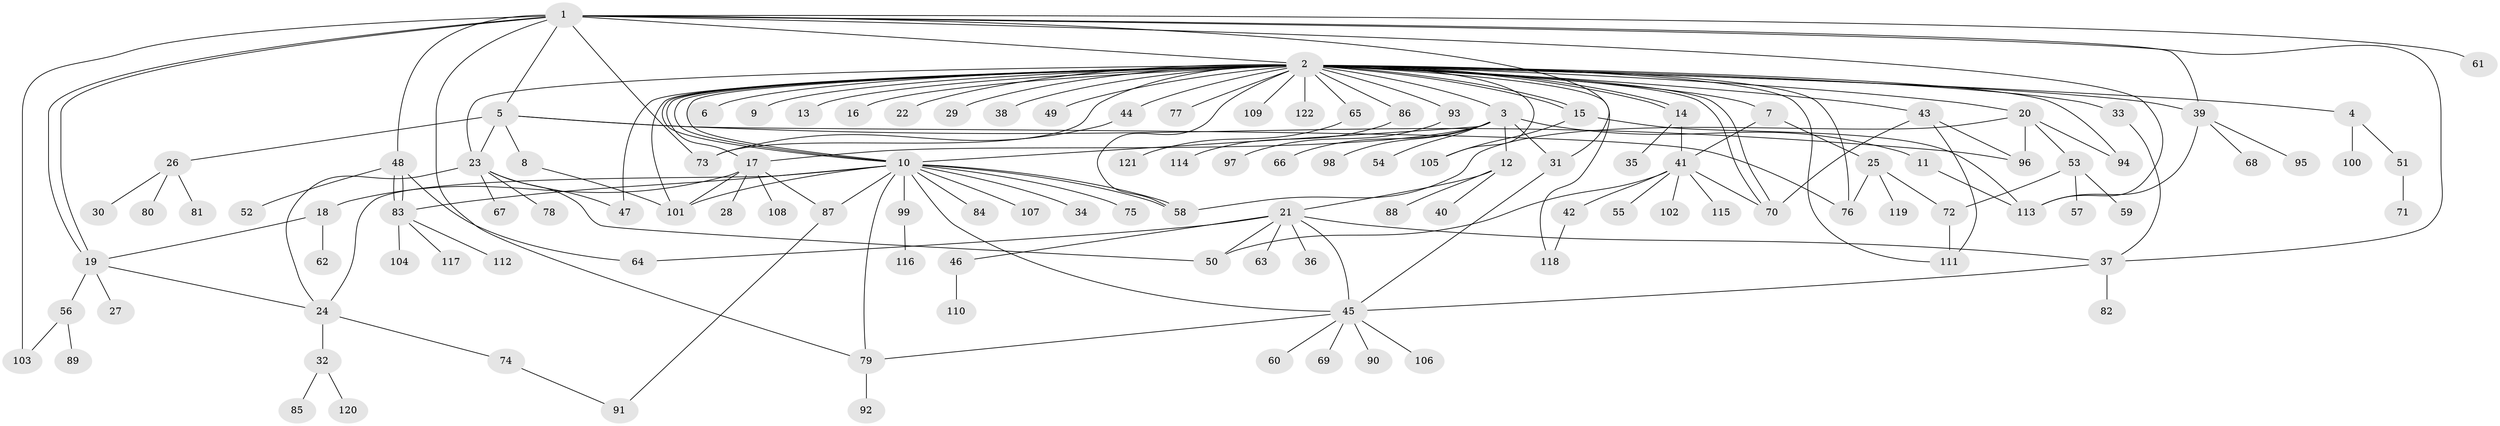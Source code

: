 // coarse degree distribution, {15: 0.010526315789473684, 42: 0.010526315789473684, 8: 0.021052631578947368, 7: 0.010526315789473684, 1: 0.5473684210526316, 3: 0.06315789473684211, 2: 0.14736842105263157, 23: 0.010526315789473684, 4: 0.07368421052631578, 10: 0.010526315789473684, 6: 0.042105263157894736, 5: 0.05263157894736842}
// Generated by graph-tools (version 1.1) at 2025/52/02/27/25 19:52:00]
// undirected, 122 vertices, 175 edges
graph export_dot {
graph [start="1"]
  node [color=gray90,style=filled];
  1;
  2;
  3;
  4;
  5;
  6;
  7;
  8;
  9;
  10;
  11;
  12;
  13;
  14;
  15;
  16;
  17;
  18;
  19;
  20;
  21;
  22;
  23;
  24;
  25;
  26;
  27;
  28;
  29;
  30;
  31;
  32;
  33;
  34;
  35;
  36;
  37;
  38;
  39;
  40;
  41;
  42;
  43;
  44;
  45;
  46;
  47;
  48;
  49;
  50;
  51;
  52;
  53;
  54;
  55;
  56;
  57;
  58;
  59;
  60;
  61;
  62;
  63;
  64;
  65;
  66;
  67;
  68;
  69;
  70;
  71;
  72;
  73;
  74;
  75;
  76;
  77;
  78;
  79;
  80;
  81;
  82;
  83;
  84;
  85;
  86;
  87;
  88;
  89;
  90;
  91;
  92;
  93;
  94;
  95;
  96;
  97;
  98;
  99;
  100;
  101;
  102;
  103;
  104;
  105;
  106;
  107;
  108;
  109;
  110;
  111;
  112;
  113;
  114;
  115;
  116;
  117;
  118;
  119;
  120;
  121;
  122;
  1 -- 2;
  1 -- 5;
  1 -- 19;
  1 -- 19;
  1 -- 31;
  1 -- 37;
  1 -- 39;
  1 -- 48;
  1 -- 61;
  1 -- 73;
  1 -- 79;
  1 -- 103;
  1 -- 113;
  2 -- 3;
  2 -- 4;
  2 -- 6;
  2 -- 7;
  2 -- 9;
  2 -- 10;
  2 -- 10;
  2 -- 10;
  2 -- 13;
  2 -- 14;
  2 -- 14;
  2 -- 15;
  2 -- 15;
  2 -- 16;
  2 -- 17;
  2 -- 20;
  2 -- 22;
  2 -- 23;
  2 -- 29;
  2 -- 33;
  2 -- 38;
  2 -- 39;
  2 -- 43;
  2 -- 44;
  2 -- 47;
  2 -- 49;
  2 -- 58;
  2 -- 65;
  2 -- 70;
  2 -- 70;
  2 -- 73;
  2 -- 76;
  2 -- 77;
  2 -- 86;
  2 -- 93;
  2 -- 94;
  2 -- 101;
  2 -- 105;
  2 -- 109;
  2 -- 111;
  2 -- 118;
  2 -- 122;
  3 -- 10;
  3 -- 11;
  3 -- 12;
  3 -- 17;
  3 -- 31;
  3 -- 54;
  3 -- 66;
  3 -- 98;
  4 -- 51;
  4 -- 100;
  5 -- 8;
  5 -- 23;
  5 -- 26;
  5 -- 76;
  5 -- 96;
  7 -- 25;
  7 -- 41;
  8 -- 101;
  10 -- 24;
  10 -- 34;
  10 -- 45;
  10 -- 58;
  10 -- 58;
  10 -- 75;
  10 -- 79;
  10 -- 83;
  10 -- 84;
  10 -- 87;
  10 -- 99;
  10 -- 101;
  10 -- 107;
  11 -- 113;
  12 -- 21;
  12 -- 40;
  12 -- 88;
  14 -- 35;
  14 -- 41;
  15 -- 105;
  15 -- 113;
  17 -- 18;
  17 -- 28;
  17 -- 87;
  17 -- 101;
  17 -- 108;
  18 -- 19;
  18 -- 62;
  19 -- 24;
  19 -- 27;
  19 -- 56;
  20 -- 53;
  20 -- 58;
  20 -- 94;
  20 -- 96;
  21 -- 36;
  21 -- 37;
  21 -- 45;
  21 -- 46;
  21 -- 50;
  21 -- 63;
  21 -- 64;
  23 -- 24;
  23 -- 47;
  23 -- 50;
  23 -- 67;
  23 -- 78;
  24 -- 32;
  24 -- 74;
  25 -- 72;
  25 -- 76;
  25 -- 119;
  26 -- 30;
  26 -- 80;
  26 -- 81;
  31 -- 45;
  32 -- 85;
  32 -- 120;
  33 -- 37;
  37 -- 45;
  37 -- 82;
  39 -- 68;
  39 -- 95;
  39 -- 113;
  41 -- 42;
  41 -- 50;
  41 -- 55;
  41 -- 70;
  41 -- 102;
  41 -- 115;
  42 -- 118;
  43 -- 70;
  43 -- 96;
  43 -- 111;
  44 -- 73;
  45 -- 60;
  45 -- 69;
  45 -- 79;
  45 -- 90;
  45 -- 106;
  46 -- 110;
  48 -- 52;
  48 -- 64;
  48 -- 83;
  48 -- 83;
  51 -- 71;
  53 -- 57;
  53 -- 59;
  53 -- 72;
  56 -- 89;
  56 -- 103;
  65 -- 121;
  72 -- 111;
  74 -- 91;
  79 -- 92;
  83 -- 104;
  83 -- 112;
  83 -- 117;
  86 -- 114;
  87 -- 91;
  93 -- 97;
  99 -- 116;
}
